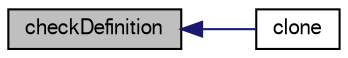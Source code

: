 digraph "checkDefinition"
{
  bgcolor="transparent";
  edge [fontname="FreeSans",fontsize="10",labelfontname="FreeSans",labelfontsize="10"];
  node [fontname="FreeSans",fontsize="10",shape=record];
  rankdir="LR";
  Node678 [label="checkDefinition",height=0.2,width=0.4,color="black", fillcolor="grey75", style="filled", fontcolor="black"];
  Node678 -> Node679 [dir="back",color="midnightblue",fontsize="10",style="solid",fontname="FreeSans"];
  Node679 [label="clone",height=0.2,width=0.4,color="black",URL="$a27514.html#a4151e81861c4143e51d69599583b7181",tooltip="Construct and return a clone, resetting the point list. "];
}
